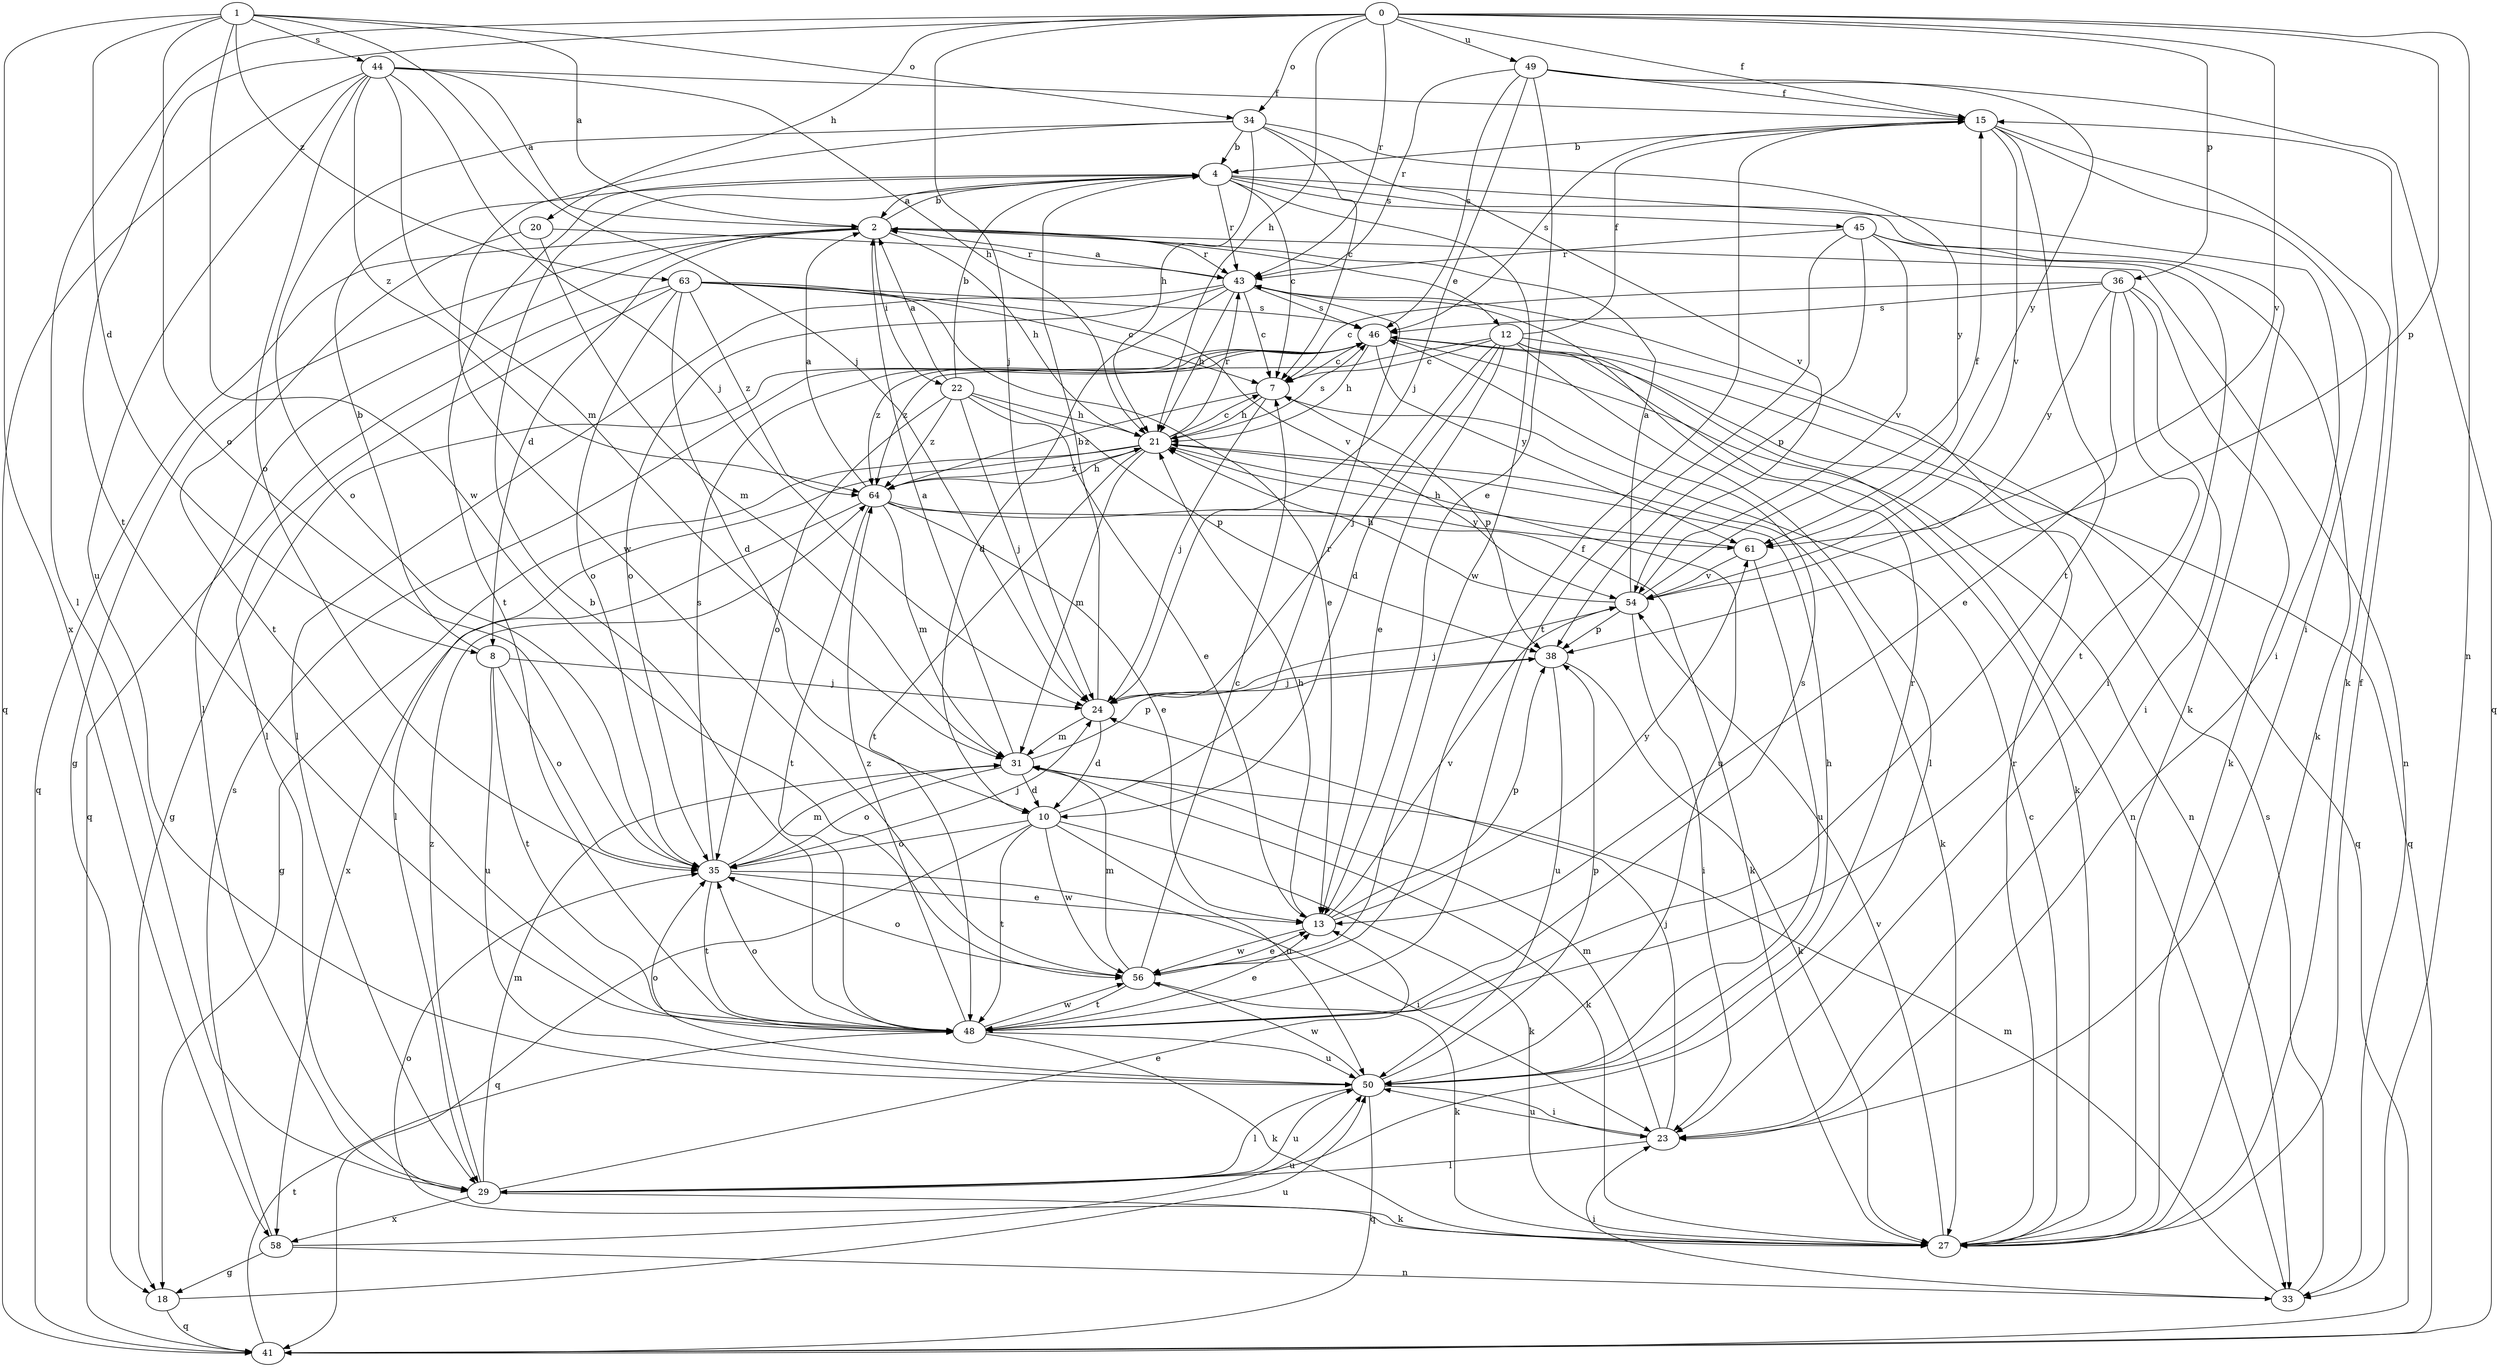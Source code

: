 strict digraph  {
0;
1;
2;
4;
7;
8;
10;
12;
13;
15;
18;
20;
21;
22;
23;
24;
27;
29;
31;
33;
34;
35;
36;
38;
41;
43;
44;
45;
46;
48;
49;
50;
54;
56;
58;
61;
63;
64;
0 -> 15  [label=f];
0 -> 20  [label=h];
0 -> 21  [label=h];
0 -> 24  [label=j];
0 -> 29  [label=l];
0 -> 33  [label=n];
0 -> 34  [label=o];
0 -> 36  [label=p];
0 -> 38  [label=p];
0 -> 43  [label=r];
0 -> 48  [label=t];
0 -> 49  [label=u];
0 -> 54  [label=v];
1 -> 2  [label=a];
1 -> 8  [label=d];
1 -> 24  [label=j];
1 -> 34  [label=o];
1 -> 35  [label=o];
1 -> 44  [label=s];
1 -> 56  [label=w];
1 -> 58  [label=x];
1 -> 63  [label=z];
2 -> 4  [label=b];
2 -> 8  [label=d];
2 -> 12  [label=e];
2 -> 18  [label=g];
2 -> 21  [label=h];
2 -> 22  [label=i];
2 -> 29  [label=l];
2 -> 33  [label=n];
2 -> 41  [label=q];
2 -> 43  [label=r];
4 -> 2  [label=a];
4 -> 7  [label=c];
4 -> 23  [label=i];
4 -> 27  [label=k];
4 -> 43  [label=r];
4 -> 45  [label=s];
4 -> 48  [label=t];
4 -> 56  [label=w];
7 -> 21  [label=h];
7 -> 24  [label=j];
7 -> 38  [label=p];
7 -> 64  [label=z];
8 -> 4  [label=b];
8 -> 24  [label=j];
8 -> 35  [label=o];
8 -> 48  [label=t];
8 -> 50  [label=u];
10 -> 27  [label=k];
10 -> 35  [label=o];
10 -> 41  [label=q];
10 -> 43  [label=r];
10 -> 48  [label=t];
10 -> 50  [label=u];
10 -> 56  [label=w];
12 -> 7  [label=c];
12 -> 10  [label=d];
12 -> 13  [label=e];
12 -> 15  [label=f];
12 -> 24  [label=j];
12 -> 27  [label=k];
12 -> 29  [label=l];
12 -> 33  [label=n];
12 -> 41  [label=q];
12 -> 64  [label=z];
13 -> 21  [label=h];
13 -> 38  [label=p];
13 -> 54  [label=v];
13 -> 56  [label=w];
13 -> 61  [label=y];
15 -> 4  [label=b];
15 -> 23  [label=i];
15 -> 27  [label=k];
15 -> 46  [label=s];
15 -> 48  [label=t];
15 -> 54  [label=v];
18 -> 41  [label=q];
18 -> 50  [label=u];
20 -> 31  [label=m];
20 -> 43  [label=r];
20 -> 48  [label=t];
21 -> 7  [label=c];
21 -> 18  [label=g];
21 -> 27  [label=k];
21 -> 29  [label=l];
21 -> 31  [label=m];
21 -> 43  [label=r];
21 -> 46  [label=s];
21 -> 48  [label=t];
21 -> 50  [label=u];
21 -> 64  [label=z];
22 -> 2  [label=a];
22 -> 4  [label=b];
22 -> 13  [label=e];
22 -> 21  [label=h];
22 -> 24  [label=j];
22 -> 35  [label=o];
22 -> 38  [label=p];
22 -> 64  [label=z];
23 -> 24  [label=j];
23 -> 29  [label=l];
23 -> 31  [label=m];
23 -> 50  [label=u];
24 -> 4  [label=b];
24 -> 10  [label=d];
24 -> 31  [label=m];
27 -> 7  [label=c];
27 -> 15  [label=f];
27 -> 35  [label=o];
27 -> 43  [label=r];
27 -> 54  [label=v];
29 -> 13  [label=e];
29 -> 27  [label=k];
29 -> 31  [label=m];
29 -> 50  [label=u];
29 -> 58  [label=x];
29 -> 64  [label=z];
31 -> 2  [label=a];
31 -> 10  [label=d];
31 -> 27  [label=k];
31 -> 35  [label=o];
31 -> 38  [label=p];
33 -> 23  [label=i];
33 -> 31  [label=m];
33 -> 46  [label=s];
34 -> 4  [label=b];
34 -> 7  [label=c];
34 -> 21  [label=h];
34 -> 35  [label=o];
34 -> 54  [label=v];
34 -> 56  [label=w];
34 -> 61  [label=y];
35 -> 13  [label=e];
35 -> 23  [label=i];
35 -> 24  [label=j];
35 -> 31  [label=m];
35 -> 46  [label=s];
35 -> 48  [label=t];
36 -> 7  [label=c];
36 -> 13  [label=e];
36 -> 23  [label=i];
36 -> 27  [label=k];
36 -> 46  [label=s];
36 -> 48  [label=t];
36 -> 61  [label=y];
38 -> 24  [label=j];
38 -> 27  [label=k];
38 -> 50  [label=u];
41 -> 48  [label=t];
43 -> 2  [label=a];
43 -> 7  [label=c];
43 -> 10  [label=d];
43 -> 21  [label=h];
43 -> 29  [label=l];
43 -> 35  [label=o];
43 -> 46  [label=s];
44 -> 2  [label=a];
44 -> 15  [label=f];
44 -> 21  [label=h];
44 -> 24  [label=j];
44 -> 31  [label=m];
44 -> 35  [label=o];
44 -> 41  [label=q];
44 -> 50  [label=u];
44 -> 64  [label=z];
45 -> 23  [label=i];
45 -> 27  [label=k];
45 -> 38  [label=p];
45 -> 43  [label=r];
45 -> 48  [label=t];
45 -> 54  [label=v];
46 -> 7  [label=c];
46 -> 18  [label=g];
46 -> 21  [label=h];
46 -> 33  [label=n];
46 -> 41  [label=q];
46 -> 61  [label=y];
46 -> 64  [label=z];
48 -> 4  [label=b];
48 -> 13  [label=e];
48 -> 27  [label=k];
48 -> 35  [label=o];
48 -> 46  [label=s];
48 -> 50  [label=u];
48 -> 56  [label=w];
48 -> 64  [label=z];
49 -> 13  [label=e];
49 -> 15  [label=f];
49 -> 24  [label=j];
49 -> 41  [label=q];
49 -> 43  [label=r];
49 -> 46  [label=s];
49 -> 61  [label=y];
50 -> 21  [label=h];
50 -> 23  [label=i];
50 -> 29  [label=l];
50 -> 35  [label=o];
50 -> 38  [label=p];
50 -> 41  [label=q];
50 -> 43  [label=r];
50 -> 56  [label=w];
54 -> 2  [label=a];
54 -> 15  [label=f];
54 -> 21  [label=h];
54 -> 23  [label=i];
54 -> 24  [label=j];
54 -> 38  [label=p];
56 -> 7  [label=c];
56 -> 13  [label=e];
56 -> 15  [label=f];
56 -> 27  [label=k];
56 -> 31  [label=m];
56 -> 35  [label=o];
56 -> 48  [label=t];
58 -> 18  [label=g];
58 -> 33  [label=n];
58 -> 46  [label=s];
58 -> 50  [label=u];
61 -> 21  [label=h];
61 -> 50  [label=u];
61 -> 54  [label=v];
63 -> 7  [label=c];
63 -> 10  [label=d];
63 -> 13  [label=e];
63 -> 29  [label=l];
63 -> 35  [label=o];
63 -> 41  [label=q];
63 -> 46  [label=s];
63 -> 54  [label=v];
63 -> 64  [label=z];
64 -> 2  [label=a];
64 -> 13  [label=e];
64 -> 21  [label=h];
64 -> 27  [label=k];
64 -> 31  [label=m];
64 -> 48  [label=t];
64 -> 58  [label=x];
64 -> 61  [label=y];
}
